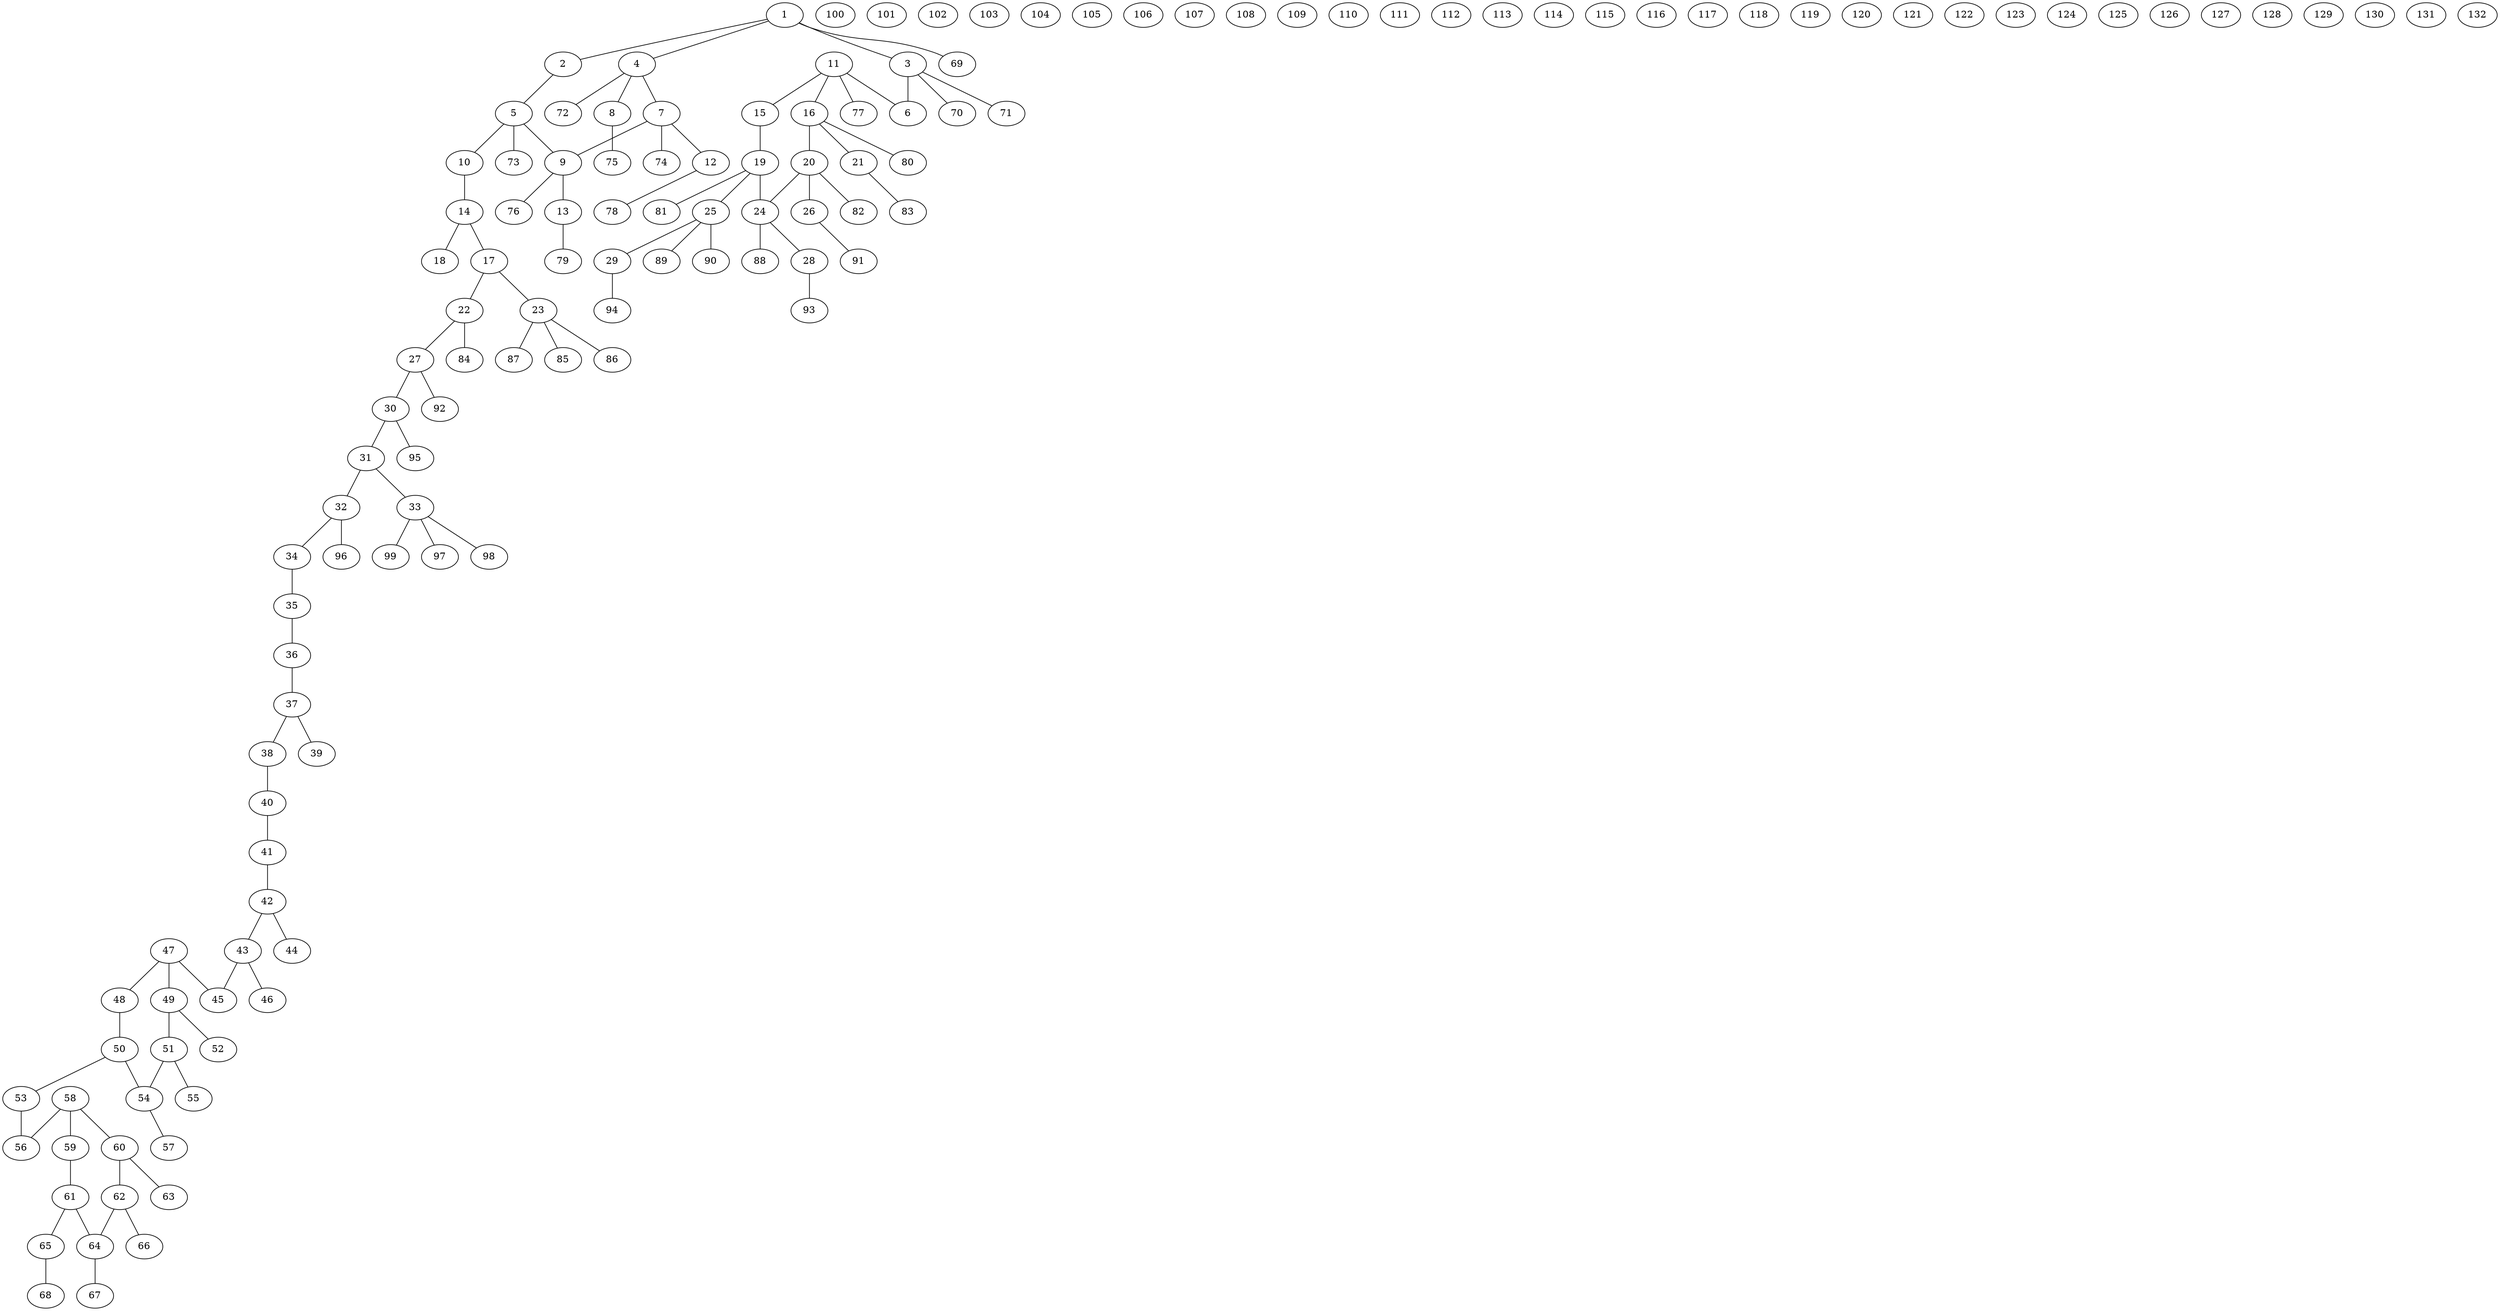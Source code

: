 graph molecule_3102 {
	1	 [chem=C];
	2	 [chem=O];
	1 -- 2	 [valence=1];
	3	 [chem=C];
	1 -- 3	 [valence=1];
	4	 [chem=C];
	1 -- 4	 [valence=1];
	69	 [chem=H];
	1 -- 69	 [valence=1];
	5	 [chem=C];
	2 -- 5	 [valence=1];
	6	 [chem=O];
	3 -- 6	 [valence=1];
	70	 [chem=H];
	3 -- 70	 [valence=1];
	71	 [chem=H];
	3 -- 71	 [valence=1];
	7	 [chem=C];
	4 -- 7	 [valence=1];
	8	 [chem=O];
	4 -- 8	 [valence=1];
	72	 [chem=H];
	4 -- 72	 [valence=1];
	9	 [chem=C];
	5 -- 9	 [valence=1];
	10	 [chem=O];
	5 -- 10	 [valence=1];
	73	 [chem=H];
	5 -- 73	 [valence=1];
	7 -- 9	 [valence=1];
	12	 [chem=O];
	7 -- 12	 [valence=1];
	74	 [chem=H];
	7 -- 74	 [valence=1];
	75	 [chem=H];
	8 -- 75	 [valence=1];
	13	 [chem=O];
	9 -- 13	 [valence=1];
	76	 [chem=H];
	9 -- 76	 [valence=1];
	14	 [chem=C];
	10 -- 14	 [valence=1];
	11	 [chem=C];
	11 -- 6	 [valence=1];
	15	 [chem=O];
	11 -- 15	 [valence=1];
	16	 [chem=C];
	11 -- 16	 [valence=1];
	77	 [chem=H];
	11 -- 77	 [valence=1];
	78	 [chem=H];
	12 -- 78	 [valence=1];
	79	 [chem=H];
	13 -- 79	 [valence=1];
	17	 [chem=C];
	14 -- 17	 [valence=1];
	18	 [chem=O];
	14 -- 18	 [valence=2];
	19	 [chem=C];
	15 -- 19	 [valence=1];
	20	 [chem=C];
	16 -- 20	 [valence=1];
	21	 [chem=O];
	16 -- 21	 [valence=1];
	80	 [chem=H];
	16 -- 80	 [valence=1];
	22	 [chem=C];
	17 -- 22	 [valence=2];
	23	 [chem=C];
	17 -- 23	 [valence=1];
	24	 [chem=C];
	19 -- 24	 [valence=1];
	25	 [chem=C];
	19 -- 25	 [valence=1];
	81	 [chem=H];
	19 -- 81	 [valence=1];
	20 -- 24	 [valence=1];
	26	 [chem=O];
	20 -- 26	 [valence=1];
	82	 [chem=H];
	20 -- 82	 [valence=1];
	83	 [chem=H];
	21 -- 83	 [valence=1];
	27	 [chem=C];
	22 -- 27	 [valence=1];
	84	 [chem=H];
	22 -- 84	 [valence=1];
	85	 [chem=H];
	23 -- 85	 [valence=1];
	86	 [chem=H];
	23 -- 86	 [valence=1];
	87	 [chem=H];
	23 -- 87	 [valence=1];
	28	 [chem=O];
	24 -- 28	 [valence=1];
	88	 [chem=H];
	24 -- 88	 [valence=1];
	29	 [chem=O];
	25 -- 29	 [valence=1];
	89	 [chem=H];
	25 -- 89	 [valence=1];
	90	 [chem=H];
	25 -- 90	 [valence=1];
	91	 [chem=H];
	26 -- 91	 [valence=1];
	30	 [chem=C];
	27 -- 30	 [valence=2];
	92	 [chem=H];
	27 -- 92	 [valence=1];
	93	 [chem=H];
	28 -- 93	 [valence=1];
	94	 [chem=H];
	29 -- 94	 [valence=1];
	31	 [chem=C];
	30 -- 31	 [valence=1];
	95	 [chem=H];
	30 -- 95	 [valence=1];
	32	 [chem=C];
	31 -- 32	 [valence=2];
	33	 [chem=C];
	31 -- 33	 [valence=1];
	34	 [chem=C];
	32 -- 34	 [valence=1];
	96	 [chem=H];
	32 -- 96	 [valence=1];
	97	 [chem=H];
	33 -- 97	 [valence=1];
	98	 [chem=H];
	33 -- 98	 [valence=1];
	99	 [chem=H];
	33 -- 99	 [valence=1];
	35	 [chem=C];
	34 -- 35	 [valence=2];
	36	 [chem=C];
	35 -- 36	 [valence=1];
	37	 [chem=C];
	36 -- 37	 [valence=2];
	38	 [chem=C];
	37 -- 38	 [valence=1];
	39	 [chem=C];
	37 -- 39	 [valence=1];
	40	 [chem=C];
	38 -- 40	 [valence=2];
	41	 [chem=C];
	40 -- 41	 [valence=1];
	42	 [chem=C];
	41 -- 42	 [valence=2];
	43	 [chem=C];
	42 -- 43	 [valence=1];
	44	 [chem=C];
	42 -- 44	 [valence=1];
	45	 [chem=O];
	43 -- 45	 [valence=1];
	46	 [chem=O];
	43 -- 46	 [valence=2];
	47	 [chem=C];
	47 -- 45	 [valence=1];
	48	 [chem=O];
	47 -- 48	 [valence=1];
	49	 [chem=C];
	47 -- 49	 [valence=1];
	50	 [chem=C];
	48 -- 50	 [valence=1];
	51	 [chem=C];
	49 -- 51	 [valence=1];
	52	 [chem=O];
	49 -- 52	 [valence=1];
	53	 [chem=C];
	50 -- 53	 [valence=1];
	54	 [chem=C];
	50 -- 54	 [valence=1];
	51 -- 54	 [valence=1];
	55	 [chem=O];
	51 -- 55	 [valence=1];
	56	 [chem=O];
	53 -- 56	 [valence=1];
	57	 [chem=O];
	54 -- 57	 [valence=1];
	58	 [chem=C];
	58 -- 56	 [valence=1];
	59	 [chem=O];
	58 -- 59	 [valence=1];
	60	 [chem=C];
	58 -- 60	 [valence=1];
	61	 [chem=C];
	59 -- 61	 [valence=1];
	62	 [chem=C];
	60 -- 62	 [valence=1];
	63	 [chem=O];
	60 -- 63	 [valence=1];
	64	 [chem=C];
	61 -- 64	 [valence=1];
	65	 [chem=C];
	61 -- 65	 [valence=1];
	62 -- 64	 [valence=1];
	66	 [chem=O];
	62 -- 66	 [valence=1];
	67	 [chem=O];
	64 -- 67	 [valence=1];
	68	 [chem=O];
	65 -- 68	 [valence=1];
	100	 [chem=H];
	101	 [chem=H];
	102	 [chem=H];
	103	 [chem=H];
	104	 [chem=H];
	105	 [chem=H];
	106	 [chem=H];
	107	 [chem=H];
	108	 [chem=H];
	109	 [chem=H];
	110	 [chem=H];
	111	 [chem=H];
	112	 [chem=H];
	113	 [chem=H];
	114	 [chem=H];
	115	 [chem=H];
	116	 [chem=H];
	117	 [chem=H];
	118	 [chem=H];
	119	 [chem=H];
	120	 [chem=H];
	121	 [chem=H];
	122	 [chem=H];
	123	 [chem=H];
	124	 [chem=H];
	125	 [chem=H];
	126	 [chem=H];
	127	 [chem=H];
	128	 [chem=H];
	129	 [chem=H];
	130	 [chem=H];
	131	 [chem=H];
	132	 [chem=H];
}
